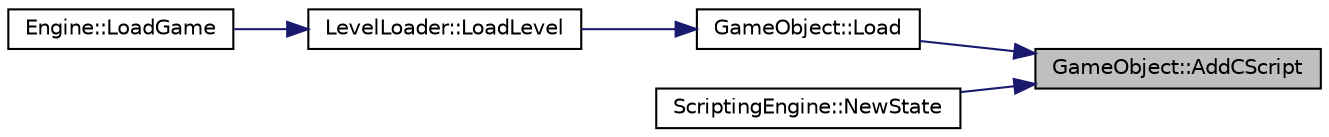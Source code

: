 digraph "GameObject::AddCScript"
{
 // LATEX_PDF_SIZE
  edge [fontname="Helvetica",fontsize="10",labelfontname="Helvetica",labelfontsize="10"];
  node [fontname="Helvetica",fontsize="10",shape=record];
  rankdir="RL";
  Node39 [label="GameObject::AddCScript",height=0.2,width=0.4,color="black", fillcolor="grey75", style="filled", fontcolor="black",tooltip="Adds a script component."];
  Node39 -> Node40 [dir="back",color="midnightblue",fontsize="10",style="solid",fontname="Helvetica"];
  Node40 [label="GameObject::Load",height=0.2,width=0.4,color="black", fillcolor="white", style="filled",URL="$class_game_object.html#a45246aaee43206b87c40ef6fdc06111b",tooltip="loads the object from saved state"];
  Node40 -> Node41 [dir="back",color="midnightblue",fontsize="10",style="solid",fontname="Helvetica"];
  Node41 [label="LevelLoader::LoadLevel",height=0.2,width=0.4,color="black", fillcolor="white", style="filled",URL="$class_level_loader.html#ac733be25eccf37abb958dd8e9547599b",tooltip="Load Current Level."];
  Node41 -> Node42 [dir="back",color="midnightblue",fontsize="10",style="solid",fontname="Helvetica"];
  Node42 [label="Engine::LoadGame",height=0.2,width=0.4,color="black", fillcolor="white", style="filled",URL="$class_engine.html#abde21e1bd9d8f467a5d8b464d8bb1ca2",tooltip="loads the game from saved state"];
  Node39 -> Node43 [dir="back",color="midnightblue",fontsize="10",style="solid",fontname="Helvetica"];
  Node43 [label="ScriptingEngine::NewState",height=0.2,width=0.4,color="black", fillcolor="white", style="filled",URL="$class_scripting_engine.html#a125a0c206da8e74b8f6664c4e523606a",tooltip="Sets up the engine with initial processes and variables and exposes engine functionality to lua."];
}

